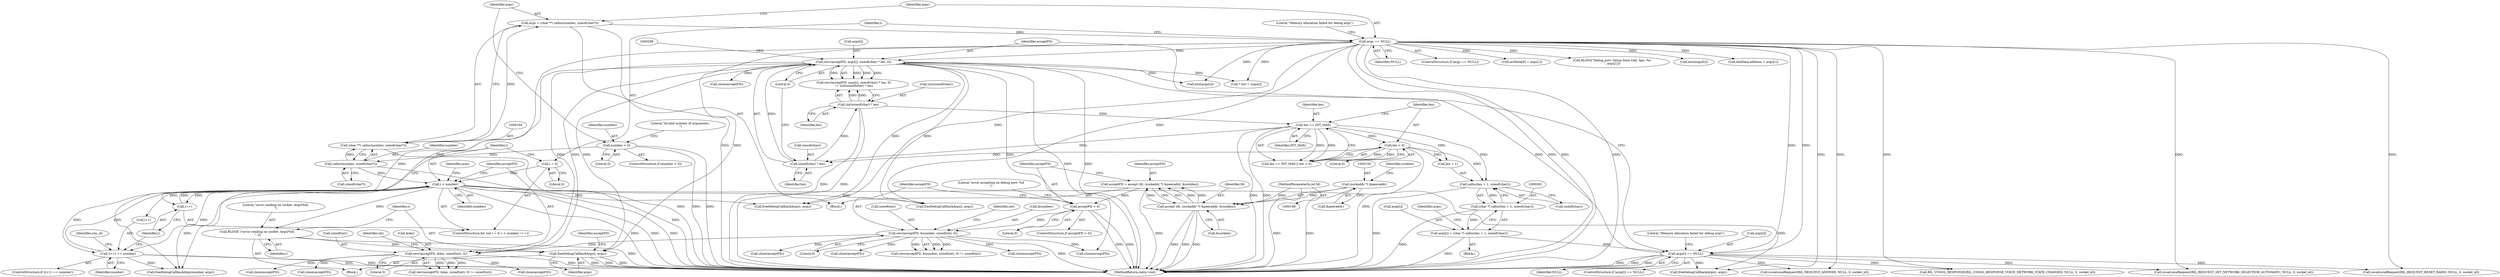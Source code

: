 digraph "0_Android_cd5f15f588a5d27e99ba12f057245bfe507f8c42@API" {
"1000307" [label="(Call,freeDebugCallbackArgs(i, args))"];
"1000304" [label="(Call,RLOGE (\"error reading on socket: Args[%d] \n\", i))"];
"1000214" [label="(Call,i < number)"];
"1000217" [label="(Call,i++)"];
"1000211" [label="(Call,i = 0)"];
"1000325" [label="(Call,(i+1) == number)"];
"1000195" [label="(Call,calloc(number, sizeof(char*)))"];
"1000182" [label="(Call,number < 0)"];
"1000200" [label="(Call,args == NULL)"];
"1000191" [label="(Call,args = (char **) calloc(number, sizeof(char*)))"];
"1000193" [label="(Call,(char **) calloc(number, sizeof(char*)))"];
"1000287" [label="(Call,recv(acceptFD, args[i], sizeof(char) * len, 0))"];
"1000223" [label="(Call,recv(acceptFD, &len, sizeof(int), 0))"];
"1000166" [label="(Call,recv(acceptFD, &number, sizeof(int), 0))"];
"1000156" [label="(Call,acceptFD < 0)"];
"1000145" [label="(Call,acceptFD = accept (fd, (sockaddr *) &peeraddr, &socklen))"];
"1000147" [label="(Call,accept (fd, (sockaddr *) &peeraddr, &socklen))"];
"1000109" [label="(MethodParameterIn,int fd)"];
"1000149" [label="(Call,(sockaddr *) &peeraddr)"];
"1000271" [label="(Call,args[i] == NULL)"];
"1000258" [label="(Call,args[i] = (char *) calloc(len + 1, sizeof(char)))"];
"1000262" [label="(Call,(char *) calloc(len + 1, sizeof(char)))"];
"1000264" [label="(Call,calloc(len + 1, sizeof(char)))"];
"1000243" [label="(Call,len == INT_MAX)"];
"1000297" [label="(Call,(int)sizeof(char) * len)"];
"1000292" [label="(Call,sizeof(char) * len)"];
"1000246" [label="(Call,len < 0)"];
"1000183" [label="(Identifier,number)"];
"1000192" [label="(Identifier,args)"];
"1000172" [label="(Literal,0)"];
"1000174" [label="(Identifier,int)"];
"1000187" [label="(Literal,\"Invalid number of arguments: \n\")"];
"1000265" [label="(Call,len + 1)"];
"1000309" [label="(Identifier,args)"];
"1000255" [label="(Call,close(acceptFD))"];
"1000307" [label="(Call,freeDebugCallbackArgs(i, args))"];
"1000246" [label="(Call,len < 0)"];
"1000178" [label="(Call,close(acceptFD))"];
"1000146" [label="(Identifier,acceptFD)"];
"1000156" [label="(Call,acceptFD < 0)"];
"1000326" [label="(Call,i+1)"];
"1000216" [label="(Identifier,number)"];
"1000286" [label="(Call,recv(acceptFD, args[i], sizeof(char) * len, 0)\n != (int)sizeof(char) * len)"];
"1000151" [label="(Call,&peeraddr)"];
"1000165" [label="(Call,recv(acceptFD, &number, sizeof(int), 0) != sizeof(int))"];
"1000213" [label="(Literal,0)"];
"1000287" [label="(Call,recv(acceptFD, args[i], sizeof(char) * len, 0))"];
"1000282" [label="(Call,close(acceptFD))"];
"1000259" [label="(Call,args[i])"];
"1000202" [label="(Identifier,NULL)"];
"1000168" [label="(Call,&number)"];
"1000252" [label="(Call,freeDebugCallbackArgs(i, args))"];
"1000247" [label="(Identifier,len)"];
"1000224" [label="(Identifier,acceptFD)"];
"1000161" [label="(Literal,\"error accepting on debug port: %d\n\")"];
"1000304" [label="(Call,RLOGE (\"error reading on socket: Args[%d] \n\", i))"];
"1000217" [label="(Call,i++)"];
"1000148" [label="(Identifier,fd)"];
"1000306" [label="(Identifier,i)"];
"1000258" [label="(Call,args[i] = (char *) calloc(len + 1, sizeof(char)))"];
"1000368" [label="(Identifier,args)"];
"1000145" [label="(Call,acceptFD = accept (fd, (sockaddr *) &peeraddr, &socklen))"];
"1000196" [label="(Identifier,number)"];
"1000296" [label="(Literal,0)"];
"1000271" [label="(Call,args[i] == NULL)"];
"1000243" [label="(Call,len == INT_MAX)"];
"1000158" [label="(Literal,0)"];
"1000295" [label="(Identifier,len)"];
"1000199" [label="(ControlStructure,if (args == NULL))"];
"1000264" [label="(Call,calloc(len + 1, sizeof(char)))"];
"1000212" [label="(Identifier,i)"];
"1000440" [label="(Call,RIL_UNSOL_RESPONSE(RIL_UNSOL_RESPONSE_VOICE_NETWORK_STATE_CHANGED, NULL, 0, socket_id))"];
"1000200" [label="(Call,args == NULL)"];
"1000197" [label="(Call,sizeof(char*))"];
"1000279" [label="(Call,freeDebugCallbackArgs(i, args))"];
"1000235" [label="(Call,freeDebugCallbackArgs(i, args))"];
"1000278" [label="(Literal,\"Memory allocation failed for debug args\")"];
"1000231" [label="(Identifier,int)"];
"1000557" [label="(Call,actData[0] = args[1])"];
"1000223" [label="(Call,recv(acceptFD, &len, sizeof(int), 0))"];
"1000206" [label="(Call,close(acceptFD))"];
"1000552" [label="(Call,RLOGI(\"Debug port: Setup Data Call, Apn :%s\n\", args[1]))"];
"1000229" [label="(Literal,0)"];
"1000366" [label="(Call,atoi(args[0]))"];
"1000303" [label="(Block,)"];
"1000545" [label="(Call,issueLocalRequest(RIL_REQUEST_SET_NETWORK_SELECTION_AUTOMATIC, NULL, 0, socket_id))"];
"1000166" [label="(Call,recv(acceptFD, &number, sizeof(int), 0))"];
"1000272" [label="(Call,args[i])"];
"1000374" [label="(Call,issueLocalRequest(RIL_REQUEST_RESET_RADIO, NULL, 0, socket_id))"];
"1000273" [label="(Identifier,args)"];
"1000275" [label="(Identifier,NULL)"];
"1000109" [label="(MethodParameterIn,int fd)"];
"1000292" [label="(Call,sizeof(char) * len)"];
"1000215" [label="(Identifier,i)"];
"1000302" [label="(Identifier,len)"];
"1000218" [label="(Identifier,i)"];
"1000630" [label="(Call,freeDebugCallbackArgs(number, args))"];
"1000289" [label="(Call,args[i])"];
"1000205" [label="(Literal,\"Memory allocation failed for debug args\")"];
"1000193" [label="(Call,(char **) calloc(number, sizeof(char*)))"];
"1000591" [label="(Call,dialData.address = args[1])"];
"1000332" [label="(Identifier,sim_id)"];
"1000147" [label="(Call,accept (fd, (sockaddr *) &peeraddr, &socklen))"];
"1000182" [label="(Call,number < 0)"];
"1000219" [label="(Block,)"];
"1000609" [label="(Call,issueLocalRequest(RIL_REQUEST_ANSWER, NULL, 0, socket_id))"];
"1000222" [label="(Call,recv(acceptFD, &len, sizeof(int), 0) != sizeof(int))"];
"1000149" [label="(Call,(sockaddr *) &peeraddr)"];
"1000155" [label="(ControlStructure,if (acceptFD < 0))"];
"1000195" [label="(Call,calloc(number, sizeof(char*)))"];
"1000329" [label="(Identifier,number)"];
"1000191" [label="(Call,args = (char **) calloc(number, sizeof(char*)))"];
"1000201" [label="(Identifier,args)"];
"1000633" [label="(Call,close(acceptFD))"];
"1000245" [label="(Identifier,INT_MAX)"];
"1000288" [label="(Identifier,acceptFD)"];
"1000308" [label="(Identifier,i)"];
"1000170" [label="(Call,sizeof(int))"];
"1000157" [label="(Identifier,acceptFD)"];
"1000297" [label="(Call,(int)sizeof(char) * len)"];
"1000270" [label="(ControlStructure,if (args[i] == NULL))"];
"1000154" [label="(Identifier,socklen)"];
"1000112" [label="(Block,)"];
"1000225" [label="(Call,&len)"];
"1000298" [label="(Call,(int)sizeof(char))"];
"1000209" [label="(ControlStructure,for (int i = 0; i < number; i++))"];
"1000325" [label="(Call,(i+1) == number)"];
"1000311" [label="(Identifier,acceptFD)"];
"1000227" [label="(Call,sizeof(int))"];
"1000324" [label="(ControlStructure,if ((i+1) == number))"];
"1000333" [label="(Call,atoi(args[i]))"];
"1000211" [label="(Call,i = 0)"];
"1000262" [label="(Call,(char *) calloc(len + 1, sizeof(char)))"];
"1000238" [label="(Call,close(acceptFD))"];
"1000181" [label="(ControlStructure,if (number < 0))"];
"1000214" [label="(Call,i < number)"];
"1000314" [label="(Call,* buf = args[i])"];
"1000188" [label="(Call,close(acceptFD))"];
"1000310" [label="(Call,close(acceptFD))"];
"1000242" [label="(Call,len == INT_MAX || len < 0)"];
"1000635" [label="(MethodReturn,static void)"];
"1000153" [label="(Call,&socklen)"];
"1000244" [label="(Identifier,len)"];
"1000268" [label="(Call,sizeof(char))"];
"1000305" [label="(Literal,\"error reading on socket: Args[%d] \n\")"];
"1000248" [label="(Literal,0)"];
"1000293" [label="(Call,sizeof(char))"];
"1000167" [label="(Identifier,acceptFD)"];
"1000184" [label="(Literal,0)"];
"1000307" -> "1000303"  [label="AST: "];
"1000307" -> "1000309"  [label="CFG: "];
"1000308" -> "1000307"  [label="AST: "];
"1000309" -> "1000307"  [label="AST: "];
"1000311" -> "1000307"  [label="CFG: "];
"1000307" -> "1000635"  [label="DDG: "];
"1000307" -> "1000635"  [label="DDG: "];
"1000307" -> "1000635"  [label="DDG: "];
"1000304" -> "1000307"  [label="DDG: "];
"1000200" -> "1000307"  [label="DDG: "];
"1000287" -> "1000307"  [label="DDG: "];
"1000304" -> "1000303"  [label="AST: "];
"1000304" -> "1000306"  [label="CFG: "];
"1000305" -> "1000304"  [label="AST: "];
"1000306" -> "1000304"  [label="AST: "];
"1000308" -> "1000304"  [label="CFG: "];
"1000304" -> "1000635"  [label="DDG: "];
"1000214" -> "1000304"  [label="DDG: "];
"1000214" -> "1000209"  [label="AST: "];
"1000214" -> "1000216"  [label="CFG: "];
"1000215" -> "1000214"  [label="AST: "];
"1000216" -> "1000214"  [label="AST: "];
"1000224" -> "1000214"  [label="CFG: "];
"1000368" -> "1000214"  [label="CFG: "];
"1000214" -> "1000635"  [label="DDG: "];
"1000214" -> "1000635"  [label="DDG: "];
"1000214" -> "1000635"  [label="DDG: "];
"1000217" -> "1000214"  [label="DDG: "];
"1000211" -> "1000214"  [label="DDG: "];
"1000325" -> "1000214"  [label="DDG: "];
"1000195" -> "1000214"  [label="DDG: "];
"1000214" -> "1000217"  [label="DDG: "];
"1000214" -> "1000235"  [label="DDG: "];
"1000214" -> "1000252"  [label="DDG: "];
"1000214" -> "1000279"  [label="DDG: "];
"1000214" -> "1000325"  [label="DDG: "];
"1000214" -> "1000325"  [label="DDG: "];
"1000214" -> "1000326"  [label="DDG: "];
"1000214" -> "1000630"  [label="DDG: "];
"1000217" -> "1000209"  [label="AST: "];
"1000217" -> "1000218"  [label="CFG: "];
"1000218" -> "1000217"  [label="AST: "];
"1000215" -> "1000217"  [label="CFG: "];
"1000211" -> "1000209"  [label="AST: "];
"1000211" -> "1000213"  [label="CFG: "];
"1000212" -> "1000211"  [label="AST: "];
"1000213" -> "1000211"  [label="AST: "];
"1000215" -> "1000211"  [label="CFG: "];
"1000325" -> "1000324"  [label="AST: "];
"1000325" -> "1000329"  [label="CFG: "];
"1000326" -> "1000325"  [label="AST: "];
"1000329" -> "1000325"  [label="AST: "];
"1000332" -> "1000325"  [label="CFG: "];
"1000218" -> "1000325"  [label="CFG: "];
"1000325" -> "1000635"  [label="DDG: "];
"1000325" -> "1000635"  [label="DDG: "];
"1000325" -> "1000630"  [label="DDG: "];
"1000195" -> "1000193"  [label="AST: "];
"1000195" -> "1000197"  [label="CFG: "];
"1000196" -> "1000195"  [label="AST: "];
"1000197" -> "1000195"  [label="AST: "];
"1000193" -> "1000195"  [label="CFG: "];
"1000195" -> "1000635"  [label="DDG: "];
"1000195" -> "1000193"  [label="DDG: "];
"1000182" -> "1000195"  [label="DDG: "];
"1000182" -> "1000181"  [label="AST: "];
"1000182" -> "1000184"  [label="CFG: "];
"1000183" -> "1000182"  [label="AST: "];
"1000184" -> "1000182"  [label="AST: "];
"1000187" -> "1000182"  [label="CFG: "];
"1000192" -> "1000182"  [label="CFG: "];
"1000182" -> "1000635"  [label="DDG: "];
"1000182" -> "1000635"  [label="DDG: "];
"1000200" -> "1000199"  [label="AST: "];
"1000200" -> "1000202"  [label="CFG: "];
"1000201" -> "1000200"  [label="AST: "];
"1000202" -> "1000200"  [label="AST: "];
"1000205" -> "1000200"  [label="CFG: "];
"1000212" -> "1000200"  [label="CFG: "];
"1000200" -> "1000635"  [label="DDG: "];
"1000200" -> "1000635"  [label="DDG: "];
"1000200" -> "1000635"  [label="DDG: "];
"1000191" -> "1000200"  [label="DDG: "];
"1000200" -> "1000235"  [label="DDG: "];
"1000200" -> "1000252"  [label="DDG: "];
"1000200" -> "1000271"  [label="DDG: "];
"1000200" -> "1000271"  [label="DDG: "];
"1000200" -> "1000279"  [label="DDG: "];
"1000200" -> "1000287"  [label="DDG: "];
"1000200" -> "1000314"  [label="DDG: "];
"1000200" -> "1000333"  [label="DDG: "];
"1000200" -> "1000366"  [label="DDG: "];
"1000200" -> "1000374"  [label="DDG: "];
"1000200" -> "1000440"  [label="DDG: "];
"1000200" -> "1000545"  [label="DDG: "];
"1000200" -> "1000552"  [label="DDG: "];
"1000200" -> "1000557"  [label="DDG: "];
"1000200" -> "1000591"  [label="DDG: "];
"1000200" -> "1000609"  [label="DDG: "];
"1000200" -> "1000630"  [label="DDG: "];
"1000191" -> "1000112"  [label="AST: "];
"1000191" -> "1000193"  [label="CFG: "];
"1000192" -> "1000191"  [label="AST: "];
"1000193" -> "1000191"  [label="AST: "];
"1000201" -> "1000191"  [label="CFG: "];
"1000191" -> "1000635"  [label="DDG: "];
"1000193" -> "1000191"  [label="DDG: "];
"1000194" -> "1000193"  [label="AST: "];
"1000193" -> "1000635"  [label="DDG: "];
"1000287" -> "1000286"  [label="AST: "];
"1000287" -> "1000296"  [label="CFG: "];
"1000288" -> "1000287"  [label="AST: "];
"1000289" -> "1000287"  [label="AST: "];
"1000292" -> "1000287"  [label="AST: "];
"1000296" -> "1000287"  [label="AST: "];
"1000299" -> "1000287"  [label="CFG: "];
"1000287" -> "1000635"  [label="DDG: "];
"1000287" -> "1000635"  [label="DDG: "];
"1000287" -> "1000223"  [label="DDG: "];
"1000287" -> "1000235"  [label="DDG: "];
"1000287" -> "1000252"  [label="DDG: "];
"1000287" -> "1000286"  [label="DDG: "];
"1000287" -> "1000286"  [label="DDG: "];
"1000287" -> "1000286"  [label="DDG: "];
"1000287" -> "1000286"  [label="DDG: "];
"1000223" -> "1000287"  [label="DDG: "];
"1000271" -> "1000287"  [label="DDG: "];
"1000292" -> "1000287"  [label="DDG: "];
"1000287" -> "1000310"  [label="DDG: "];
"1000287" -> "1000314"  [label="DDG: "];
"1000287" -> "1000333"  [label="DDG: "];
"1000287" -> "1000630"  [label="DDG: "];
"1000287" -> "1000633"  [label="DDG: "];
"1000223" -> "1000222"  [label="AST: "];
"1000223" -> "1000229"  [label="CFG: "];
"1000224" -> "1000223"  [label="AST: "];
"1000225" -> "1000223"  [label="AST: "];
"1000227" -> "1000223"  [label="AST: "];
"1000229" -> "1000223"  [label="AST: "];
"1000231" -> "1000223"  [label="CFG: "];
"1000223" -> "1000635"  [label="DDG: "];
"1000223" -> "1000222"  [label="DDG: "];
"1000223" -> "1000222"  [label="DDG: "];
"1000223" -> "1000222"  [label="DDG: "];
"1000166" -> "1000223"  [label="DDG: "];
"1000223" -> "1000238"  [label="DDG: "];
"1000223" -> "1000255"  [label="DDG: "];
"1000223" -> "1000282"  [label="DDG: "];
"1000166" -> "1000165"  [label="AST: "];
"1000166" -> "1000172"  [label="CFG: "];
"1000167" -> "1000166"  [label="AST: "];
"1000168" -> "1000166"  [label="AST: "];
"1000170" -> "1000166"  [label="AST: "];
"1000172" -> "1000166"  [label="AST: "];
"1000174" -> "1000166"  [label="CFG: "];
"1000166" -> "1000635"  [label="DDG: "];
"1000166" -> "1000165"  [label="DDG: "];
"1000166" -> "1000165"  [label="DDG: "];
"1000166" -> "1000165"  [label="DDG: "];
"1000156" -> "1000166"  [label="DDG: "];
"1000166" -> "1000178"  [label="DDG: "];
"1000166" -> "1000188"  [label="DDG: "];
"1000166" -> "1000206"  [label="DDG: "];
"1000166" -> "1000633"  [label="DDG: "];
"1000156" -> "1000155"  [label="AST: "];
"1000156" -> "1000158"  [label="CFG: "];
"1000157" -> "1000156"  [label="AST: "];
"1000158" -> "1000156"  [label="AST: "];
"1000161" -> "1000156"  [label="CFG: "];
"1000167" -> "1000156"  [label="CFG: "];
"1000156" -> "1000635"  [label="DDG: "];
"1000156" -> "1000635"  [label="DDG: "];
"1000145" -> "1000156"  [label="DDG: "];
"1000145" -> "1000112"  [label="AST: "];
"1000145" -> "1000147"  [label="CFG: "];
"1000146" -> "1000145"  [label="AST: "];
"1000147" -> "1000145"  [label="AST: "];
"1000157" -> "1000145"  [label="CFG: "];
"1000145" -> "1000635"  [label="DDG: "];
"1000147" -> "1000145"  [label="DDG: "];
"1000147" -> "1000145"  [label="DDG: "];
"1000147" -> "1000145"  [label="DDG: "];
"1000147" -> "1000153"  [label="CFG: "];
"1000148" -> "1000147"  [label="AST: "];
"1000149" -> "1000147"  [label="AST: "];
"1000153" -> "1000147"  [label="AST: "];
"1000147" -> "1000635"  [label="DDG: "];
"1000147" -> "1000635"  [label="DDG: "];
"1000147" -> "1000635"  [label="DDG: "];
"1000109" -> "1000147"  [label="DDG: "];
"1000149" -> "1000147"  [label="DDG: "];
"1000109" -> "1000108"  [label="AST: "];
"1000109" -> "1000635"  [label="DDG: "];
"1000149" -> "1000151"  [label="CFG: "];
"1000150" -> "1000149"  [label="AST: "];
"1000151" -> "1000149"  [label="AST: "];
"1000154" -> "1000149"  [label="CFG: "];
"1000149" -> "1000635"  [label="DDG: "];
"1000271" -> "1000270"  [label="AST: "];
"1000271" -> "1000275"  [label="CFG: "];
"1000272" -> "1000271"  [label="AST: "];
"1000275" -> "1000271"  [label="AST: "];
"1000278" -> "1000271"  [label="CFG: "];
"1000288" -> "1000271"  [label="CFG: "];
"1000271" -> "1000635"  [label="DDG: "];
"1000271" -> "1000635"  [label="DDG: "];
"1000271" -> "1000635"  [label="DDG: "];
"1000258" -> "1000271"  [label="DDG: "];
"1000271" -> "1000279"  [label="DDG: "];
"1000271" -> "1000374"  [label="DDG: "];
"1000271" -> "1000440"  [label="DDG: "];
"1000271" -> "1000545"  [label="DDG: "];
"1000271" -> "1000609"  [label="DDG: "];
"1000258" -> "1000219"  [label="AST: "];
"1000258" -> "1000262"  [label="CFG: "];
"1000259" -> "1000258"  [label="AST: "];
"1000262" -> "1000258"  [label="AST: "];
"1000273" -> "1000258"  [label="CFG: "];
"1000258" -> "1000635"  [label="DDG: "];
"1000262" -> "1000258"  [label="DDG: "];
"1000262" -> "1000264"  [label="CFG: "];
"1000263" -> "1000262"  [label="AST: "];
"1000264" -> "1000262"  [label="AST: "];
"1000262" -> "1000635"  [label="DDG: "];
"1000264" -> "1000262"  [label="DDG: "];
"1000264" -> "1000268"  [label="CFG: "];
"1000265" -> "1000264"  [label="AST: "];
"1000268" -> "1000264"  [label="AST: "];
"1000264" -> "1000635"  [label="DDG: "];
"1000243" -> "1000264"  [label="DDG: "];
"1000246" -> "1000264"  [label="DDG: "];
"1000243" -> "1000242"  [label="AST: "];
"1000243" -> "1000245"  [label="CFG: "];
"1000244" -> "1000243"  [label="AST: "];
"1000245" -> "1000243"  [label="AST: "];
"1000247" -> "1000243"  [label="CFG: "];
"1000242" -> "1000243"  [label="CFG: "];
"1000243" -> "1000635"  [label="DDG: "];
"1000243" -> "1000635"  [label="DDG: "];
"1000243" -> "1000242"  [label="DDG: "];
"1000243" -> "1000242"  [label="DDG: "];
"1000297" -> "1000243"  [label="DDG: "];
"1000243" -> "1000246"  [label="DDG: "];
"1000243" -> "1000265"  [label="DDG: "];
"1000243" -> "1000292"  [label="DDG: "];
"1000297" -> "1000286"  [label="AST: "];
"1000297" -> "1000302"  [label="CFG: "];
"1000298" -> "1000297"  [label="AST: "];
"1000302" -> "1000297"  [label="AST: "];
"1000286" -> "1000297"  [label="CFG: "];
"1000297" -> "1000635"  [label="DDG: "];
"1000297" -> "1000635"  [label="DDG: "];
"1000297" -> "1000286"  [label="DDG: "];
"1000297" -> "1000286"  [label="DDG: "];
"1000292" -> "1000297"  [label="DDG: "];
"1000292" -> "1000295"  [label="CFG: "];
"1000293" -> "1000292"  [label="AST: "];
"1000295" -> "1000292"  [label="AST: "];
"1000296" -> "1000292"  [label="CFG: "];
"1000246" -> "1000292"  [label="DDG: "];
"1000246" -> "1000242"  [label="AST: "];
"1000246" -> "1000248"  [label="CFG: "];
"1000247" -> "1000246"  [label="AST: "];
"1000248" -> "1000246"  [label="AST: "];
"1000242" -> "1000246"  [label="CFG: "];
"1000246" -> "1000635"  [label="DDG: "];
"1000246" -> "1000242"  [label="DDG: "];
"1000246" -> "1000242"  [label="DDG: "];
"1000246" -> "1000265"  [label="DDG: "];
}

